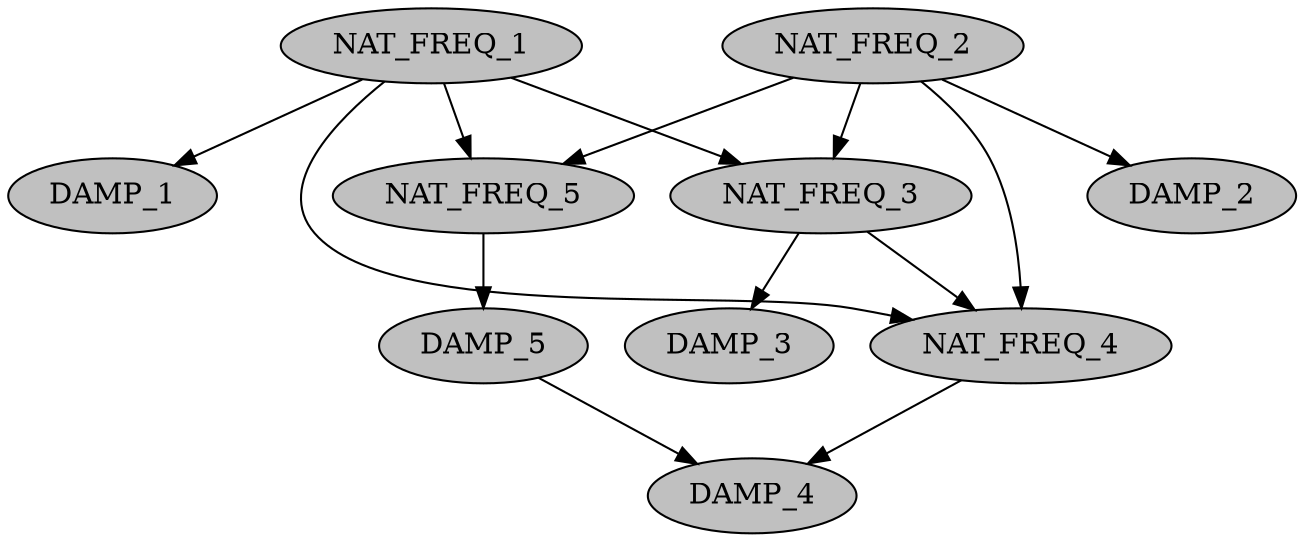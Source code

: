 strict digraph "" {
	NAT_FREQ_1	[fillcolor=gray,
		style=filled];
	NAT_FREQ_3	[fillcolor=gray,
		style=filled];
	NAT_FREQ_1 -> NAT_FREQ_3;
	NAT_FREQ_4	[fillcolor=gray,
		style=filled];
	NAT_FREQ_1 -> NAT_FREQ_4;
	NAT_FREQ_5	[fillcolor=gray,
		style=filled];
	NAT_FREQ_1 -> NAT_FREQ_5;
	DAMP_1	[fillcolor=gray,
		style=filled];
	NAT_FREQ_1 -> DAMP_1;
	NAT_FREQ_2	[fillcolor=gray,
		style=filled];
	NAT_FREQ_2 -> NAT_FREQ_3;
	NAT_FREQ_2 -> NAT_FREQ_4;
	NAT_FREQ_2 -> NAT_FREQ_5;
	DAMP_2	[fillcolor=gray,
		style=filled];
	NAT_FREQ_2 -> DAMP_2;
	NAT_FREQ_3 -> NAT_FREQ_4;
	DAMP_3	[fillcolor=gray,
		style=filled];
	NAT_FREQ_3 -> DAMP_3;
	DAMP_4	[fillcolor=gray,
		style=filled];
	NAT_FREQ_4 -> DAMP_4;
	DAMP_5	[fillcolor=gray,
		style=filled];
	NAT_FREQ_5 -> DAMP_5;
	DAMP_5 -> DAMP_4;
}
